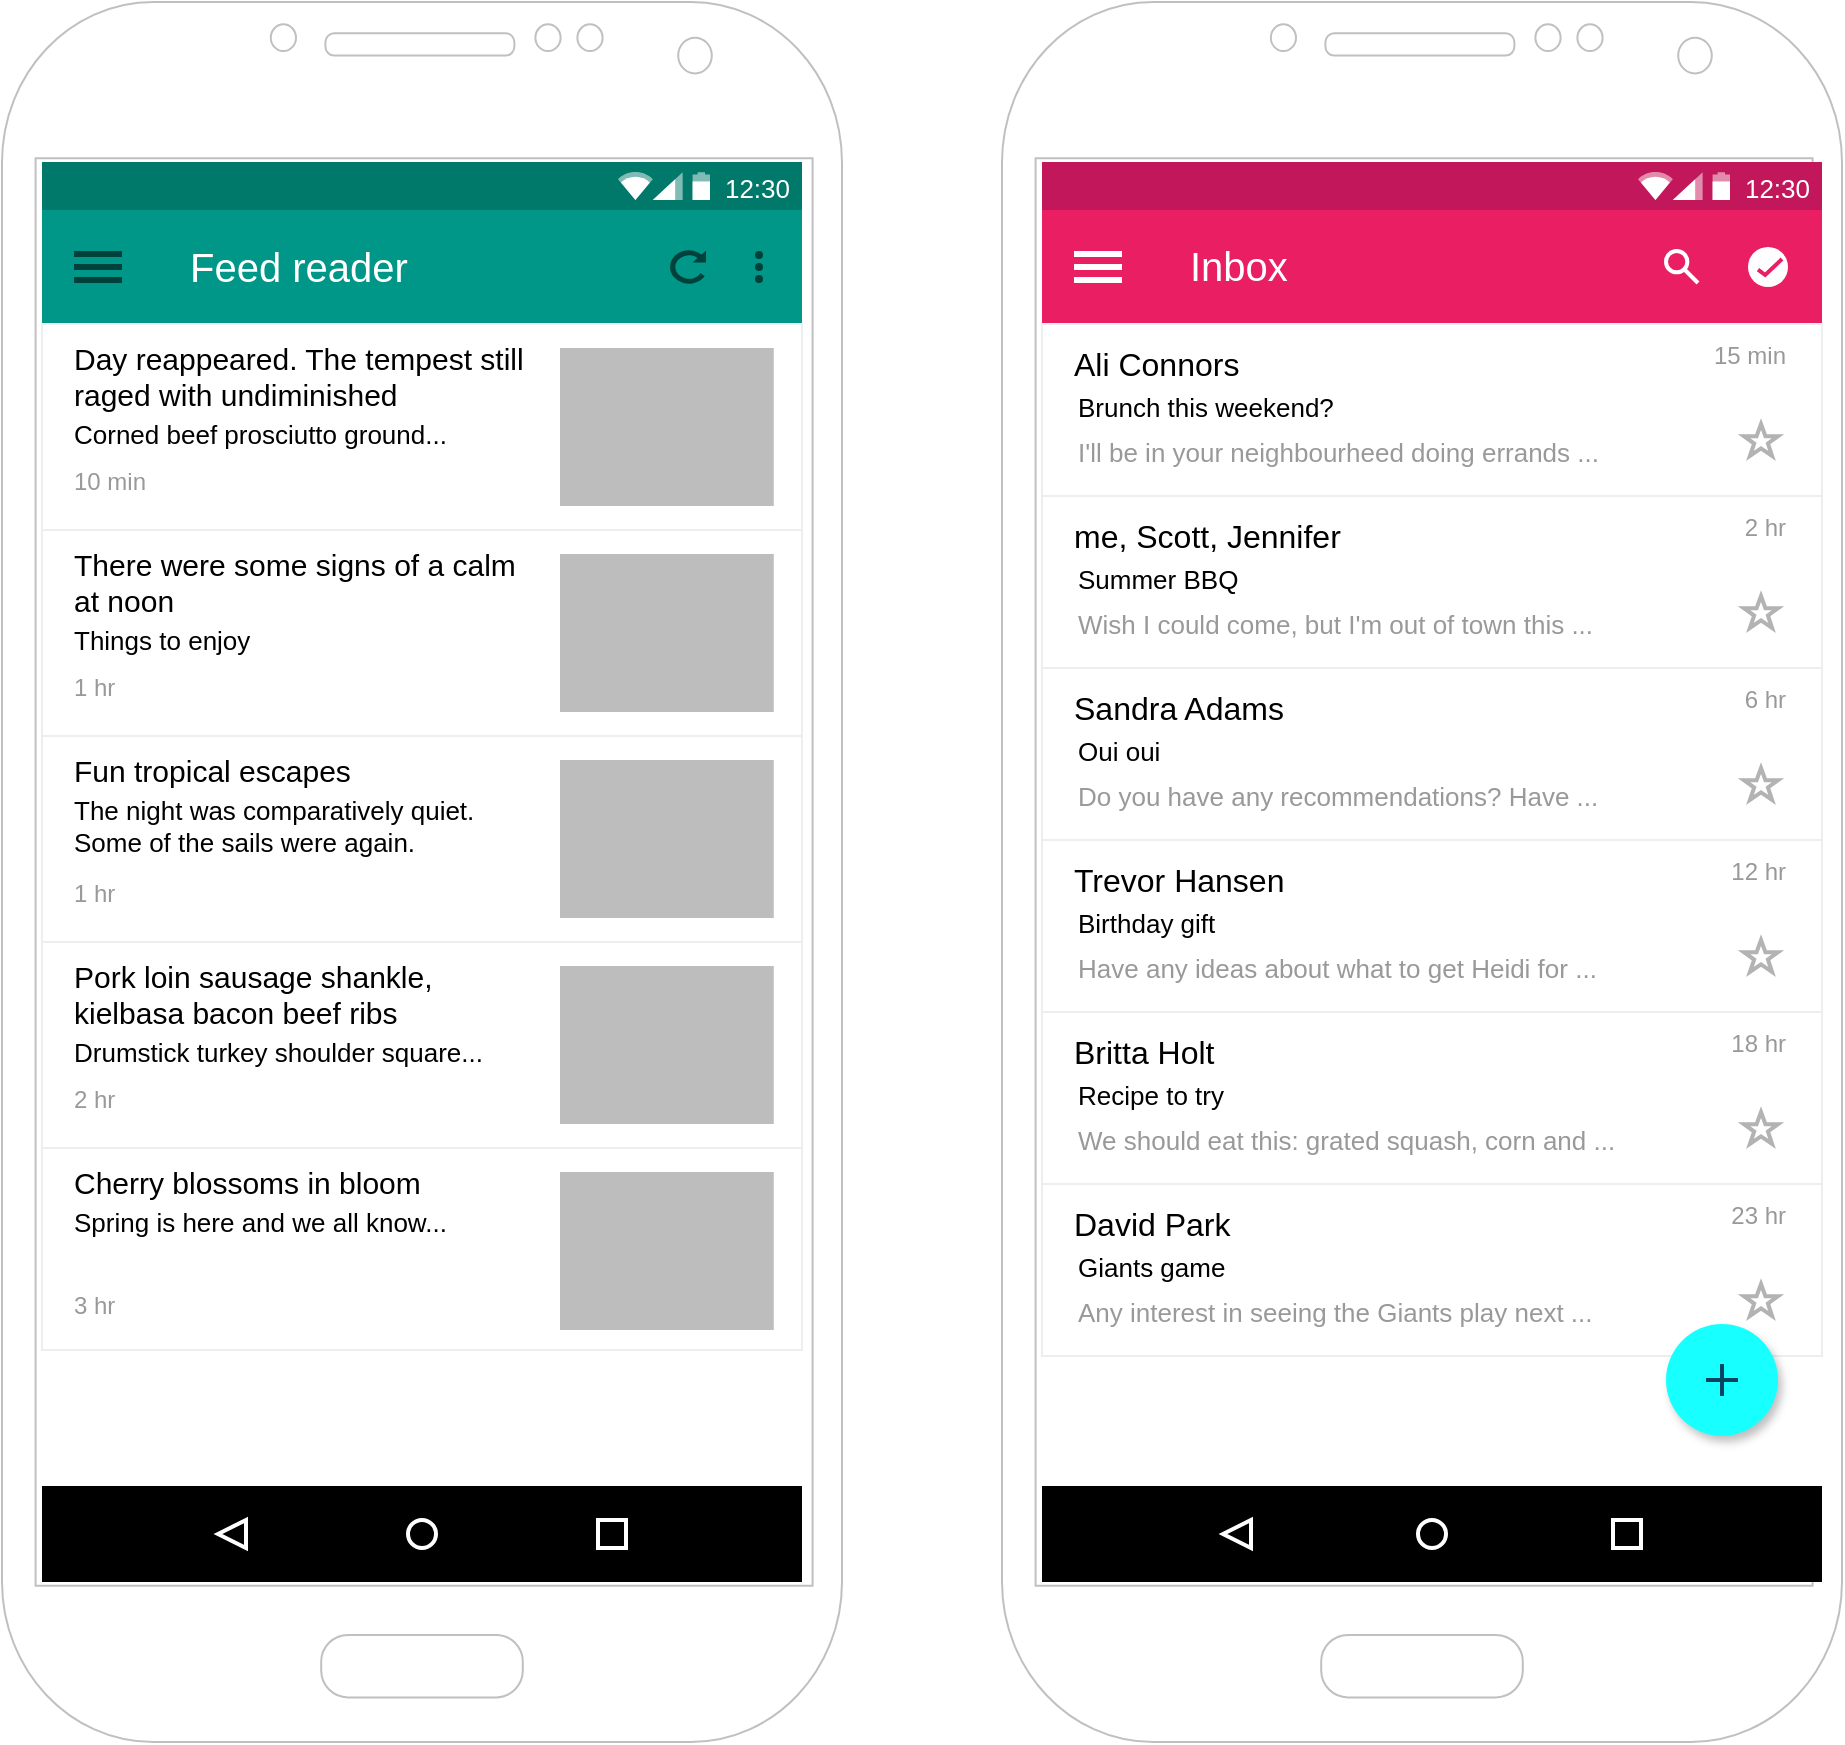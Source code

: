 <mxfile version="13.9.3" type="device"><diagram id="30lOy5l_F67IgxtrLAOO" name="Page-1"><mxGraphModel dx="2926" dy="1096" grid="1" gridSize="10" guides="1" tooltips="1" connect="1" arrows="1" fold="1" page="1" pageScale="1" pageWidth="850" pageHeight="1100" math="0" shadow="0"><root><mxCell id="0"/><mxCell id="1" parent="0"/><mxCell id="ibvKtR6WJGPDp7Cryuug-115" value="" style="group" vertex="1" connectable="0" parent="1"><mxGeometry x="-790" y="100" width="420" height="870" as="geometry"/></mxCell><mxCell id="ibvKtR6WJGPDp7Cryuug-33" value="" style="dashed=0;shape=rect;fillColor=#ffffff;strokeColor=none;" vertex="1" parent="ibvKtR6WJGPDp7Cryuug-115"><mxGeometry x="20" y="80" width="380" height="710" as="geometry"/></mxCell><mxCell id="ibvKtR6WJGPDp7Cryuug-34" value="12:30" style="dashed=0;shape=rect;align=right;fillColor=#00796B;strokeColor=none;fontColor=#FFFFFF;spacingRight=4;spacingTop=1;fontStyle=0;fontSize=13;resizeWidth=1;" vertex="1" parent="ibvKtR6WJGPDp7Cryuug-33"><mxGeometry width="380" height="24" relative="1" as="geometry"/></mxCell><mxCell id="ibvKtR6WJGPDp7Cryuug-35" value="" style="dashed=0;shape=mxgraph.gmdl.top_bar;fillColor=#2D3986;strokeColor=none;" vertex="1" parent="ibvKtR6WJGPDp7Cryuug-34"><mxGeometry x="1" y="0.5" width="46" height="14" relative="1" as="geometry"><mxPoint x="-92" y="-7" as="offset"/></mxGeometry></mxCell><mxCell id="ibvKtR6WJGPDp7Cryuug-36" value="Feed reader" style="dashed=0;shape=rect;strokeColor=none;fillColor=#009688;resizeWidth=1;fontSize=20;fontColor=#FFFFFF;spacingTop=-3;verticalAlign=middle;align=left;spacingLeft=72;" vertex="1" parent="ibvKtR6WJGPDp7Cryuug-33"><mxGeometry width="380" height="57" relative="1" as="geometry"><mxPoint y="24" as="offset"/></mxGeometry></mxCell><mxCell id="ibvKtR6WJGPDp7Cryuug-37" value="" style="dashed=0;shape=mxgraph.gmdl.preferences;strokeColor=none;fillColor=#00423B;" vertex="1" parent="ibvKtR6WJGPDp7Cryuug-36"><mxGeometry y="0.5" width="24" height="16" relative="1" as="geometry"><mxPoint x="16" y="-8" as="offset"/></mxGeometry></mxCell><mxCell id="ibvKtR6WJGPDp7Cryuug-38" value="" style="dashed=0;shape=mxgraph.gmdl.refresh;strokeColor=#00423B;fillColor=#00423B;strokeWidth=2;" vertex="1" parent="ibvKtR6WJGPDp7Cryuug-36"><mxGeometry x="1" y="0.5" width="16" height="16" relative="1" as="geometry"><mxPoint x="-65" y="-8" as="offset"/></mxGeometry></mxCell><mxCell id="ibvKtR6WJGPDp7Cryuug-39" value="" style="dashed=0;shape=mxgraph.gmdl.settings;strokeColor=none;fillColor=#00423B;" vertex="1" parent="ibvKtR6WJGPDp7Cryuug-36"><mxGeometry x="1" y="0.5" width="5" height="16" relative="1" as="geometry"><mxPoint x="-24" y="-8" as="offset"/></mxGeometry></mxCell><mxCell id="ibvKtR6WJGPDp7Cryuug-40" value="" style="shape=rect;fillColor=#ffffff;strokeColor=#eeeeee;shadow=0;resizeWidth=1;" vertex="1" parent="ibvKtR6WJGPDp7Cryuug-33"><mxGeometry width="380" height="103" relative="1" as="geometry"><mxPoint y="81" as="offset"/></mxGeometry></mxCell><mxCell id="ibvKtR6WJGPDp7Cryuug-41" value="Day reappeared. The tempest still raged with undiminished" style="text;whiteSpace=wrap;fontColor=#000000;verticalAlign=top;align=left;fontSize=15;spacing=16;spacingBottom=0;spacingTop=-12;resizeWidth=1;" vertex="1" parent="ibvKtR6WJGPDp7Cryuug-40"><mxGeometry width="258.994" height="60" relative="1" as="geometry"/></mxCell><mxCell id="ibvKtR6WJGPDp7Cryuug-42" value="Corned beef prosciutto ground..." style="text;whiteSpace=wrap;spacingLeft=16;spacingRight=16;spacing=0;fontSize=13;fontColor=#000000;spacingBottom=0;spacingTop=-5;resizeWidth=1;" vertex="1" parent="ibvKtR6WJGPDp7Cryuug-40"><mxGeometry width="258.994" height="20" relative="1" as="geometry"><mxPoint y="48" as="offset"/></mxGeometry></mxCell><mxCell id="ibvKtR6WJGPDp7Cryuug-43" value="10 min" style="text;whiteSpace=wrap;spacingLeft=16;spacingRight=16;spacing=0;fontSize=12;fontColor=#999999;spacingBottom=0;spacingTop=-5;resizeWidth=1;" vertex="1" parent="ibvKtR6WJGPDp7Cryuug-40"><mxGeometry width="258.994" height="20" relative="1" as="geometry"><mxPoint y="72" as="offset"/></mxGeometry></mxCell><mxCell id="ibvKtR6WJGPDp7Cryuug-44" value="" style="dashed=0;shape=mxgraph.gmdl.marginRect;rectMargin=12;rectMarginLeft=-12;fillColor=#BDBDBD;strokeColor=none;" vertex="1" parent="ibvKtR6WJGPDp7Cryuug-40"><mxGeometry x="258.994" width="118.883" height="103" as="geometry"/></mxCell><mxCell id="ibvKtR6WJGPDp7Cryuug-45" value="" style="shape=rect;fillColor=#ffffff;strokeColor=#eeeeee;shadow=0;resizeWidth=1;" vertex="1" parent="ibvKtR6WJGPDp7Cryuug-33"><mxGeometry width="380" height="103" relative="1" as="geometry"><mxPoint y="184" as="offset"/></mxGeometry></mxCell><mxCell id="ibvKtR6WJGPDp7Cryuug-46" value="There were some signs of a calm at noon" style="text;whiteSpace=wrap;fontColor=#000000;verticalAlign=top;align=left;fontSize=15;spacing=16;spacingBottom=0;spacingTop=-12;resizeWidth=1;" vertex="1" parent="ibvKtR6WJGPDp7Cryuug-45"><mxGeometry width="258.994" height="60" relative="1" as="geometry"/></mxCell><mxCell id="ibvKtR6WJGPDp7Cryuug-47" value="Things to enjoy" style="text;whiteSpace=wrap;spacingLeft=16;spacingRight=16;spacing=0;fontSize=13;fontColor=#000000;spacingBottom=0;spacingTop=-5;resizeWidth=1;" vertex="1" parent="ibvKtR6WJGPDp7Cryuug-45"><mxGeometry width="258.994" height="20" relative="1" as="geometry"><mxPoint y="48" as="offset"/></mxGeometry></mxCell><mxCell id="ibvKtR6WJGPDp7Cryuug-48" value="1 hr" style="text;whiteSpace=wrap;spacingLeft=16;spacingRight=16;spacing=0;fontSize=12;fontColor=#999999;spacingBottom=0;spacingTop=-5;resizeWidth=1;" vertex="1" parent="ibvKtR6WJGPDp7Cryuug-45"><mxGeometry width="258.994" height="20" relative="1" as="geometry"><mxPoint y="72" as="offset"/></mxGeometry></mxCell><mxCell id="ibvKtR6WJGPDp7Cryuug-49" value="" style="dashed=0;shape=mxgraph.gmdl.marginRect;rectMargin=12;rectMarginLeft=-12;fillColor=#BDBDBD;strokeColor=none;" vertex="1" parent="ibvKtR6WJGPDp7Cryuug-45"><mxGeometry x="258.994" width="118.883" height="103" as="geometry"/></mxCell><mxCell id="ibvKtR6WJGPDp7Cryuug-50" value="" style="shape=rect;fillColor=#ffffff;strokeColor=#eeeeee;shadow=0;resizeWidth=1;" vertex="1" parent="ibvKtR6WJGPDp7Cryuug-33"><mxGeometry width="380" height="103" relative="1" as="geometry"><mxPoint y="287" as="offset"/></mxGeometry></mxCell><mxCell id="ibvKtR6WJGPDp7Cryuug-51" value="Fun tropical escapes" style="text;whiteSpace=wrap;fontColor=#000000;verticalAlign=top;align=left;fontSize=15;spacing=16;spacingBottom=0;spacingTop=-12;resizeWidth=1;" vertex="1" parent="ibvKtR6WJGPDp7Cryuug-50"><mxGeometry width="258.994" height="60" relative="1" as="geometry"/></mxCell><mxCell id="ibvKtR6WJGPDp7Cryuug-52" value="The night was comparatively quiet. Some of the sails were again." style="text;whiteSpace=wrap;spacingLeft=16;spacingRight=16;spacing=0;fontSize=13;fontColor=#000000;spacingBottom=0;spacingTop=-5;resizeWidth=1;" vertex="1" parent="ibvKtR6WJGPDp7Cryuug-50"><mxGeometry width="258.994" height="20" relative="1" as="geometry"><mxPoint y="30" as="offset"/></mxGeometry></mxCell><mxCell id="ibvKtR6WJGPDp7Cryuug-53" value="1 hr" style="text;whiteSpace=wrap;spacingLeft=16;spacingRight=16;spacing=0;fontSize=12;fontColor=#999999;spacingBottom=0;spacingTop=-5;resizeWidth=1;" vertex="1" parent="ibvKtR6WJGPDp7Cryuug-50"><mxGeometry width="258.994" height="20" relative="1" as="geometry"><mxPoint y="72" as="offset"/></mxGeometry></mxCell><mxCell id="ibvKtR6WJGPDp7Cryuug-54" value="" style="dashed=0;shape=mxgraph.gmdl.marginRect;rectMargin=12;rectMarginLeft=-12;fillColor=#BDBDBD;strokeColor=none;" vertex="1" parent="ibvKtR6WJGPDp7Cryuug-50"><mxGeometry x="258.994" width="118.883" height="103" as="geometry"/></mxCell><mxCell id="ibvKtR6WJGPDp7Cryuug-55" value="" style="shape=rect;fillColor=#ffffff;strokeColor=#eeeeee;shadow=0;resizeWidth=1;" vertex="1" parent="ibvKtR6WJGPDp7Cryuug-33"><mxGeometry width="380" height="103" relative="1" as="geometry"><mxPoint y="390" as="offset"/></mxGeometry></mxCell><mxCell id="ibvKtR6WJGPDp7Cryuug-56" value="Pork loin sausage shankle, kielbasa bacon beef ribs" style="text;whiteSpace=wrap;fontColor=#000000;verticalAlign=top;align=left;fontSize=15;spacing=16;spacingBottom=0;spacingTop=-12;resizeWidth=1;" vertex="1" parent="ibvKtR6WJGPDp7Cryuug-55"><mxGeometry width="258.994" height="60" relative="1" as="geometry"/></mxCell><mxCell id="ibvKtR6WJGPDp7Cryuug-57" value="Drumstick turkey shoulder square..." style="text;whiteSpace=wrap;spacingLeft=16;spacingRight=16;spacing=0;fontSize=13;fontColor=#000000;spacingBottom=0;spacingTop=-5;resizeWidth=1;" vertex="1" parent="ibvKtR6WJGPDp7Cryuug-55"><mxGeometry width="258.994" height="20" relative="1" as="geometry"><mxPoint y="48" as="offset"/></mxGeometry></mxCell><mxCell id="ibvKtR6WJGPDp7Cryuug-58" value="2 hr" style="text;whiteSpace=wrap;spacingLeft=16;spacingRight=16;spacing=0;fontSize=12;fontColor=#999999;spacingBottom=0;spacingTop=-5;resizeWidth=1;" vertex="1" parent="ibvKtR6WJGPDp7Cryuug-55"><mxGeometry width="258.994" height="20" relative="1" as="geometry"><mxPoint y="72" as="offset"/></mxGeometry></mxCell><mxCell id="ibvKtR6WJGPDp7Cryuug-59" value="" style="dashed=0;shape=mxgraph.gmdl.marginRect;rectMargin=12;rectMarginLeft=-12;fillColor=#BDBDBD;strokeColor=none;" vertex="1" parent="ibvKtR6WJGPDp7Cryuug-55"><mxGeometry x="258.994" width="118.883" height="103" as="geometry"/></mxCell><mxCell id="ibvKtR6WJGPDp7Cryuug-60" value="" style="shape=rect;fillColor=#ffffff;strokeColor=#eeeeee;shadow=0;resizeWidth=1;" vertex="1" parent="ibvKtR6WJGPDp7Cryuug-33"><mxGeometry width="380" height="101" relative="1" as="geometry"><mxPoint y="493" as="offset"/></mxGeometry></mxCell><mxCell id="ibvKtR6WJGPDp7Cryuug-61" value="Cherry blossoms in bloom" style="text;whiteSpace=wrap;fontColor=#000000;verticalAlign=top;align=left;fontSize=15;spacing=16;spacingBottom=0;spacingTop=-12;resizeWidth=1;" vertex="1" parent="ibvKtR6WJGPDp7Cryuug-60"><mxGeometry width="258.994" height="60" relative="1" as="geometry"/></mxCell><mxCell id="ibvKtR6WJGPDp7Cryuug-62" value="Spring is here and we all know..." style="text;whiteSpace=wrap;spacingLeft=16;spacingRight=16;spacing=0;fontSize=13;fontColor=#000000;spacingBottom=0;spacingTop=-5;resizeWidth=1;" vertex="1" parent="ibvKtR6WJGPDp7Cryuug-60"><mxGeometry width="258.994" height="20" relative="1" as="geometry"><mxPoint y="30" as="offset"/></mxGeometry></mxCell><mxCell id="ibvKtR6WJGPDp7Cryuug-63" value="3 hr" style="text;whiteSpace=wrap;spacingLeft=16;spacingRight=16;spacing=0;fontSize=12;fontColor=#999999;spacingBottom=0;spacingTop=-5;resizeWidth=1;" vertex="1" parent="ibvKtR6WJGPDp7Cryuug-60"><mxGeometry width="258.994" height="20" relative="1" as="geometry"><mxPoint y="72" as="offset"/></mxGeometry></mxCell><mxCell id="ibvKtR6WJGPDp7Cryuug-64" value="" style="dashed=0;shape=mxgraph.gmdl.marginRect;rectMargin=12;rectMarginLeft=-12;fillColor=#BDBDBD;strokeColor=none;" vertex="1" parent="ibvKtR6WJGPDp7Cryuug-60"><mxGeometry x="258.994" width="118.883" height="103" as="geometry"/></mxCell><mxCell id="ibvKtR6WJGPDp7Cryuug-65" value="" style="dashed=0;shape=rect;strokeColor=none;fillColor=#000000;resizeWidth=1;" vertex="1" parent="ibvKtR6WJGPDp7Cryuug-33"><mxGeometry y="1" width="380" height="48" relative="1" as="geometry"><mxPoint y="-48" as="offset"/></mxGeometry></mxCell><mxCell id="ibvKtR6WJGPDp7Cryuug-66" value="" style="dashed=0;shape=mxgraph.gmdl.back;strokeColor=#ffffff;fillColor=#000000;strokeWidth=2;" vertex="1" parent="ibvKtR6WJGPDp7Cryuug-65"><mxGeometry x="0.25" y="0.5" width="14" height="14" relative="1" as="geometry"><mxPoint x="-7" y="-7" as="offset"/></mxGeometry></mxCell><mxCell id="ibvKtR6WJGPDp7Cryuug-67" value="" style="shape=ellipse;strokeColor=#ffffff;fillColor=#000000;strokeWidth=2;" vertex="1" parent="ibvKtR6WJGPDp7Cryuug-65"><mxGeometry x="0.5" y="0.5" width="14" height="14" relative="1" as="geometry"><mxPoint x="-7" y="-7" as="offset"/></mxGeometry></mxCell><mxCell id="ibvKtR6WJGPDp7Cryuug-68" value="" style="shape=rect;strokeColor=#ffffff;fillColor=#000000;strokeWidth=2;" vertex="1" parent="ibvKtR6WJGPDp7Cryuug-65"><mxGeometry x="0.75" y="0.5" width="14" height="14" relative="1" as="geometry"><mxPoint x="-7" y="-7" as="offset"/></mxGeometry></mxCell><mxCell id="ibvKtR6WJGPDp7Cryuug-114" value="" style="verticalLabelPosition=bottom;verticalAlign=top;html=1;shadow=0;dashed=0;strokeWidth=1;shape=mxgraph.android.phone2;strokeColor=#c0c0c0;" vertex="1" parent="ibvKtR6WJGPDp7Cryuug-115"><mxGeometry width="420" height="870" as="geometry"/></mxCell><mxCell id="ibvKtR6WJGPDp7Cryuug-117" value="" style="group" vertex="1" connectable="0" parent="1"><mxGeometry x="-290" y="100" width="420" height="870" as="geometry"/></mxCell><mxCell id="ibvKtR6WJGPDp7Cryuug-154" value="" style="verticalLabelPosition=bottom;verticalAlign=top;html=1;shadow=0;dashed=0;strokeWidth=1;shape=mxgraph.android.phone2;strokeColor=#c0c0c0;" vertex="1" parent="ibvKtR6WJGPDp7Cryuug-117"><mxGeometry width="420" height="870" as="geometry"/></mxCell><mxCell id="ibvKtR6WJGPDp7Cryuug-69" value="" style="dashed=0;shape=rect;fillColor=#ffffff;strokeColor=none;" vertex="1" parent="ibvKtR6WJGPDp7Cryuug-117"><mxGeometry x="20" y="80" width="390" height="710" as="geometry"/></mxCell><mxCell id="ibvKtR6WJGPDp7Cryuug-70" value="12:30" style="dashed=0;shape=rect;fontSize=13;align=right;fillColor=#C2185B;strokeColor=none;fontColor=#FFFFFF;spacingRight=4;spacingTop=1;fontStyle=0;resizeWidth=1;" vertex="1" parent="ibvKtR6WJGPDp7Cryuug-69"><mxGeometry width="390" height="24" relative="1" as="geometry"/></mxCell><mxCell id="ibvKtR6WJGPDp7Cryuug-71" value="" style="dashed=0;shape=mxgraph.gmdl.top_bar;strokeColor=none;" vertex="1" parent="ibvKtR6WJGPDp7Cryuug-70"><mxGeometry x="1" y="0.5" width="46" height="14" relative="1" as="geometry"><mxPoint x="-92" y="-7" as="offset"/></mxGeometry></mxCell><mxCell id="ibvKtR6WJGPDp7Cryuug-72" value="Inbox" style="dashed=0;shape=rect;strokeColor=none;fillColor=#E91E63;resizeWidth=1;fontSize=20;fontColor=#FFFFFF;verticalAlign=middle;align=left;spacingLeft=72;spacingTop=-4;" vertex="1" parent="ibvKtR6WJGPDp7Cryuug-69"><mxGeometry width="390" height="57" relative="1" as="geometry"><mxPoint y="24" as="offset"/></mxGeometry></mxCell><mxCell id="ibvKtR6WJGPDp7Cryuug-73" value="" style="dashed=0;shape=mxgraph.gmdl.preferences;strokeColor=#ffffff;strokeWidth=2;" vertex="1" parent="ibvKtR6WJGPDp7Cryuug-72"><mxGeometry y="0.5" width="24" height="16" relative="1" as="geometry"><mxPoint x="16" y="-8" as="offset"/></mxGeometry></mxCell><mxCell id="ibvKtR6WJGPDp7Cryuug-74" value="" style="dashed=0;shape=mxgraph.gmdl.search;strokeColor=#ffffff;fillColor=none;strokeWidth=2;" vertex="1" parent="ibvKtR6WJGPDp7Cryuug-72"><mxGeometry x="1" y="0.5" width="16" height="16" relative="1" as="geometry"><mxPoint x="-78" y="-8" as="offset"/></mxGeometry></mxCell><mxCell id="ibvKtR6WJGPDp7Cryuug-75" value="" style="ellipse;strokeColor=none;fillColor=#ffffff;" vertex="1" parent="ibvKtR6WJGPDp7Cryuug-72"><mxGeometry x="1" y="0.5" width="20" height="20" relative="1" as="geometry"><mxPoint x="-37" y="-10" as="offset"/></mxGeometry></mxCell><mxCell id="ibvKtR6WJGPDp7Cryuug-76" value="" style="dashed=0;shape=mxgraph.gmdl.check;strokeColor=#E91E63;fillColor=none;strokeWidth=2;" vertex="1" parent="ibvKtR6WJGPDp7Cryuug-75"><mxGeometry x="5" y="6" width="12" height="8" as="geometry"/></mxCell><mxCell id="ibvKtR6WJGPDp7Cryuug-77" value="Ali Connors" style="shape=rect;fontSize=16;strokeColor=#eeeeee;fillColor=#ffffff;align=left;verticalAlign=top;spacing=16;spacingTop=-10;resizeWidth=1;" vertex="1" parent="ibvKtR6WJGPDp7Cryuug-69"><mxGeometry width="390" height="86" relative="1" as="geometry"><mxPoint y="81" as="offset"/></mxGeometry></mxCell><mxCell id="ibvKtR6WJGPDp7Cryuug-78" value="Brunch this weekend?" style="text;fontSize=13;verticalAlign=middle;spacingLeft=16;resizeWidth=1;" vertex="1" parent="ibvKtR6WJGPDp7Cryuug-77"><mxGeometry width="326.816" height="20" relative="1" as="geometry"><mxPoint y="31" as="offset"/></mxGeometry></mxCell><mxCell id="ibvKtR6WJGPDp7Cryuug-79" value="I'll be in your neighbourheed doing errands ..." style="text;fontSize=13;verticalAlign=top;spacingLeft=16;fontColor=#999999;resizeWidth=1;" vertex="1" parent="ibvKtR6WJGPDp7Cryuug-77"><mxGeometry width="326.816" height="20" relative="1" as="geometry"><mxPoint y="50" as="offset"/></mxGeometry></mxCell><mxCell id="ibvKtR6WJGPDp7Cryuug-80" value="15 min" style="text;fontSize=12;verticalAlign=top;spacingLeft=16;align=right;spacingTop=2;spacingRight=16;fontColor=#999999;" vertex="1" parent="ibvKtR6WJGPDp7Cryuug-77"><mxGeometry x="1" width="80" height="20" relative="1" as="geometry"><mxPoint x="-80" as="offset"/></mxGeometry></mxCell><mxCell id="ibvKtR6WJGPDp7Cryuug-81" value="" style="dashed=0;shape=mxgraph.gmdl.star;strokeColor=#B3B3B3;fillColor=#ffffff;strokeWidth=2;" vertex="1" parent="ibvKtR6WJGPDp7Cryuug-77"><mxGeometry x="1" width="17" height="16" relative="1" as="geometry"><mxPoint x="-39" y="50" as="offset"/></mxGeometry></mxCell><mxCell id="ibvKtR6WJGPDp7Cryuug-82" value="me, Scott, Jennifer" style="shape=rect;fontSize=16;strokeColor=#eeeeee;fillColor=#ffffff;align=left;verticalAlign=top;spacing=16;spacingTop=-10;resizeWidth=1;" vertex="1" parent="ibvKtR6WJGPDp7Cryuug-69"><mxGeometry width="390" height="86" relative="1" as="geometry"><mxPoint y="167" as="offset"/></mxGeometry></mxCell><mxCell id="ibvKtR6WJGPDp7Cryuug-83" value="Summer BBQ" style="text;fontSize=13;verticalAlign=middle;spacingLeft=16;resizeWidth=1;" vertex="1" parent="ibvKtR6WJGPDp7Cryuug-82"><mxGeometry width="326.816" height="20" relative="1" as="geometry"><mxPoint y="31" as="offset"/></mxGeometry></mxCell><mxCell id="ibvKtR6WJGPDp7Cryuug-84" value="Wish I could come, but I'm out of town this ..." style="text;fontSize=13;verticalAlign=top;spacingLeft=16;fontColor=#999999;resizeWidth=1;" vertex="1" parent="ibvKtR6WJGPDp7Cryuug-82"><mxGeometry width="326.816" height="20" relative="1" as="geometry"><mxPoint y="50" as="offset"/></mxGeometry></mxCell><mxCell id="ibvKtR6WJGPDp7Cryuug-85" value="2 hr" style="text;fontSize=12;verticalAlign=top;spacingLeft=16;align=right;spacingTop=2;spacingRight=16;fontColor=#999999;" vertex="1" parent="ibvKtR6WJGPDp7Cryuug-82"><mxGeometry x="1" width="80" height="20" relative="1" as="geometry"><mxPoint x="-80" as="offset"/></mxGeometry></mxCell><mxCell id="ibvKtR6WJGPDp7Cryuug-86" value="" style="dashed=0;shape=mxgraph.gmdl.star;strokeColor=#B3B3B3;fillColor=#ffffff;strokeWidth=2;" vertex="1" parent="ibvKtR6WJGPDp7Cryuug-82"><mxGeometry x="1" width="17" height="16" relative="1" as="geometry"><mxPoint x="-39" y="50" as="offset"/></mxGeometry></mxCell><mxCell id="ibvKtR6WJGPDp7Cryuug-87" value="Sandra Adams" style="shape=rect;fontSize=16;strokeColor=#eeeeee;fillColor=#ffffff;align=left;verticalAlign=top;spacing=16;spacingTop=-10;resizeWidth=1;" vertex="1" parent="ibvKtR6WJGPDp7Cryuug-69"><mxGeometry width="390" height="86" relative="1" as="geometry"><mxPoint y="253" as="offset"/></mxGeometry></mxCell><mxCell id="ibvKtR6WJGPDp7Cryuug-88" value="Oui oui" style="text;fontSize=13;verticalAlign=middle;spacingLeft=16;resizeWidth=1;" vertex="1" parent="ibvKtR6WJGPDp7Cryuug-87"><mxGeometry width="326.816" height="20" relative="1" as="geometry"><mxPoint y="31" as="offset"/></mxGeometry></mxCell><mxCell id="ibvKtR6WJGPDp7Cryuug-89" value="Do you have any recommendations? Have ..." style="text;fontSize=13;verticalAlign=top;spacingLeft=16;fontColor=#999999;resizeWidth=1;" vertex="1" parent="ibvKtR6WJGPDp7Cryuug-87"><mxGeometry width="326.816" height="20" relative="1" as="geometry"><mxPoint y="50" as="offset"/></mxGeometry></mxCell><mxCell id="ibvKtR6WJGPDp7Cryuug-90" value="6 hr" style="text;fontSize=12;verticalAlign=top;spacingLeft=16;align=right;spacingTop=2;spacingRight=16;fontColor=#999999;" vertex="1" parent="ibvKtR6WJGPDp7Cryuug-87"><mxGeometry x="1" width="80" height="20" relative="1" as="geometry"><mxPoint x="-80" as="offset"/></mxGeometry></mxCell><mxCell id="ibvKtR6WJGPDp7Cryuug-91" value="" style="dashed=0;shape=mxgraph.gmdl.star;strokeColor=#B3B3B3;fillColor=#ffffff;strokeWidth=2;" vertex="1" parent="ibvKtR6WJGPDp7Cryuug-87"><mxGeometry x="1" width="17" height="16" relative="1" as="geometry"><mxPoint x="-39" y="50" as="offset"/></mxGeometry></mxCell><mxCell id="ibvKtR6WJGPDp7Cryuug-92" value="Trevor Hansen" style="shape=rect;fontSize=16;strokeColor=#eeeeee;fillColor=#ffffff;align=left;verticalAlign=top;spacing=16;spacingTop=-10;resizeWidth=1;" vertex="1" parent="ibvKtR6WJGPDp7Cryuug-69"><mxGeometry width="390" height="86" relative="1" as="geometry"><mxPoint y="339" as="offset"/></mxGeometry></mxCell><mxCell id="ibvKtR6WJGPDp7Cryuug-93" value="Birthday gift" style="text;fontSize=13;verticalAlign=middle;spacingLeft=16;resizeWidth=1;" vertex="1" parent="ibvKtR6WJGPDp7Cryuug-92"><mxGeometry width="326.816" height="20" relative="1" as="geometry"><mxPoint y="31" as="offset"/></mxGeometry></mxCell><mxCell id="ibvKtR6WJGPDp7Cryuug-94" value="Have any ideas about what to get Heidi for ..." style="text;fontSize=13;verticalAlign=top;spacingLeft=16;fontColor=#999999;resizeWidth=1;" vertex="1" parent="ibvKtR6WJGPDp7Cryuug-92"><mxGeometry width="326.816" height="20" relative="1" as="geometry"><mxPoint y="50" as="offset"/></mxGeometry></mxCell><mxCell id="ibvKtR6WJGPDp7Cryuug-95" value="12 hr" style="text;fontSize=12;verticalAlign=top;spacingLeft=16;align=right;spacingTop=2;spacingRight=16;fontColor=#999999;" vertex="1" parent="ibvKtR6WJGPDp7Cryuug-92"><mxGeometry x="1" width="80" height="20" relative="1" as="geometry"><mxPoint x="-80" as="offset"/></mxGeometry></mxCell><mxCell id="ibvKtR6WJGPDp7Cryuug-96" value="" style="dashed=0;shape=mxgraph.gmdl.star;strokeColor=#B3B3B3;fillColor=#ffffff;strokeWidth=2;" vertex="1" parent="ibvKtR6WJGPDp7Cryuug-92"><mxGeometry x="1" width="17" height="16" relative="1" as="geometry"><mxPoint x="-39" y="50" as="offset"/></mxGeometry></mxCell><mxCell id="ibvKtR6WJGPDp7Cryuug-97" value="Britta Holt" style="shape=rect;fontSize=16;strokeColor=#eeeeee;fillColor=#ffffff;align=left;verticalAlign=top;spacing=16;spacingTop=-10;resizeWidth=1;" vertex="1" parent="ibvKtR6WJGPDp7Cryuug-69"><mxGeometry width="390" height="86" relative="1" as="geometry"><mxPoint y="425" as="offset"/></mxGeometry></mxCell><mxCell id="ibvKtR6WJGPDp7Cryuug-98" value="Recipe to try" style="text;fontSize=13;verticalAlign=middle;spacingLeft=16;resizeWidth=1;" vertex="1" parent="ibvKtR6WJGPDp7Cryuug-97"><mxGeometry width="326.816" height="20" relative="1" as="geometry"><mxPoint y="31" as="offset"/></mxGeometry></mxCell><mxCell id="ibvKtR6WJGPDp7Cryuug-99" value="We should eat this: grated squash, corn and ..." style="text;fontSize=13;verticalAlign=top;spacingLeft=16;fontColor=#999999;resizeWidth=1;" vertex="1" parent="ibvKtR6WJGPDp7Cryuug-97"><mxGeometry width="326.816" height="20" relative="1" as="geometry"><mxPoint y="50" as="offset"/></mxGeometry></mxCell><mxCell id="ibvKtR6WJGPDp7Cryuug-100" value="18 hr" style="text;fontSize=12;verticalAlign=top;spacingLeft=16;align=right;spacingTop=2;spacingRight=16;fontColor=#999999;" vertex="1" parent="ibvKtR6WJGPDp7Cryuug-97"><mxGeometry x="1" width="80" height="20" relative="1" as="geometry"><mxPoint x="-80" as="offset"/></mxGeometry></mxCell><mxCell id="ibvKtR6WJGPDp7Cryuug-101" value="" style="dashed=0;shape=mxgraph.gmdl.star;strokeColor=#B3B3B3;fillColor=#ffffff;strokeWidth=2;" vertex="1" parent="ibvKtR6WJGPDp7Cryuug-97"><mxGeometry x="1" width="17" height="16" relative="1" as="geometry"><mxPoint x="-39" y="50" as="offset"/></mxGeometry></mxCell><mxCell id="ibvKtR6WJGPDp7Cryuug-102" value="David Park" style="shape=rect;fontSize=16;strokeColor=#eeeeee;fillColor=#ffffff;align=left;verticalAlign=top;spacing=16;spacingTop=-10;resizeWidth=1;" vertex="1" parent="ibvKtR6WJGPDp7Cryuug-69"><mxGeometry width="390" height="86" relative="1" as="geometry"><mxPoint y="511" as="offset"/></mxGeometry></mxCell><mxCell id="ibvKtR6WJGPDp7Cryuug-103" value="Giants game" style="text;fontSize=13;verticalAlign=middle;spacingLeft=16;resizeWidth=1;" vertex="1" parent="ibvKtR6WJGPDp7Cryuug-102"><mxGeometry width="326.816" height="20" relative="1" as="geometry"><mxPoint y="31" as="offset"/></mxGeometry></mxCell><mxCell id="ibvKtR6WJGPDp7Cryuug-104" value="Any interest in seeing the Giants play next ..." style="text;fontSize=13;verticalAlign=top;spacingLeft=16;fontColor=#999999;resizeWidth=1;" vertex="1" parent="ibvKtR6WJGPDp7Cryuug-102"><mxGeometry width="326.816" height="20" relative="1" as="geometry"><mxPoint y="50" as="offset"/></mxGeometry></mxCell><mxCell id="ibvKtR6WJGPDp7Cryuug-105" value="23 hr" style="text;fontSize=12;verticalAlign=top;spacingLeft=16;align=right;spacingTop=2;spacingRight=16;fontColor=#999999;" vertex="1" parent="ibvKtR6WJGPDp7Cryuug-102"><mxGeometry x="1" width="80" height="20" relative="1" as="geometry"><mxPoint x="-80" as="offset"/></mxGeometry></mxCell><mxCell id="ibvKtR6WJGPDp7Cryuug-106" value="" style="dashed=0;shape=mxgraph.gmdl.star;strokeColor=#B3B3B3;fillColor=#ffffff;strokeWidth=2;" vertex="1" parent="ibvKtR6WJGPDp7Cryuug-102"><mxGeometry x="1" width="17" height="16" relative="1" as="geometry"><mxPoint x="-39" y="50" as="offset"/></mxGeometry></mxCell><mxCell id="ibvKtR6WJGPDp7Cryuug-107" value="" style="shape=ellipse;strokeColor=none;fillColor=#18FFFF;shadow=1;" vertex="1" parent="ibvKtR6WJGPDp7Cryuug-69"><mxGeometry x="1" y="1" width="56" height="56" relative="1" as="geometry"><mxPoint x="-78" y="-129" as="offset"/></mxGeometry></mxCell><mxCell id="ibvKtR6WJGPDp7Cryuug-108" value="" style="dashed=0;shape=mxgraph.gmdl.plus;strokeColor=#084560;strokeWidth=2;" vertex="1" parent="ibvKtR6WJGPDp7Cryuug-107"><mxGeometry x="20" y="20" width="16" height="16" as="geometry"/></mxCell><mxCell id="ibvKtR6WJGPDp7Cryuug-109" value="" style="dashed=0;shape=rect;strokeColor=none;fillColor=#000000;resizeWidth=1;" vertex="1" parent="ibvKtR6WJGPDp7Cryuug-69"><mxGeometry y="1" width="390" height="48" relative="1" as="geometry"><mxPoint y="-48" as="offset"/></mxGeometry></mxCell><mxCell id="ibvKtR6WJGPDp7Cryuug-110" value="" style="dashed=0;shape=mxgraph.gmdl.back;strokeColor=#ffffff;fillColor=#000000;strokeWidth=2;" vertex="1" parent="ibvKtR6WJGPDp7Cryuug-109"><mxGeometry x="0.25" y="0.5" width="14" height="14" relative="1" as="geometry"><mxPoint x="-7" y="-7" as="offset"/></mxGeometry></mxCell><mxCell id="ibvKtR6WJGPDp7Cryuug-111" value="" style="shape=ellipse;strokeColor=#ffffff;fillColor=#000000;strokeWidth=2;" vertex="1" parent="ibvKtR6WJGPDp7Cryuug-109"><mxGeometry x="0.5" y="0.5" width="14" height="14" relative="1" as="geometry"><mxPoint x="-7" y="-7" as="offset"/></mxGeometry></mxCell><mxCell id="ibvKtR6WJGPDp7Cryuug-112" value="" style="shape=rect;strokeColor=#ffffff;fillColor=#000000;strokeWidth=2;" vertex="1" parent="ibvKtR6WJGPDp7Cryuug-109"><mxGeometry x="0.75" y="0.5" width="14" height="14" relative="1" as="geometry"><mxPoint x="-7" y="-7" as="offset"/></mxGeometry></mxCell></root></mxGraphModel></diagram></mxfile>